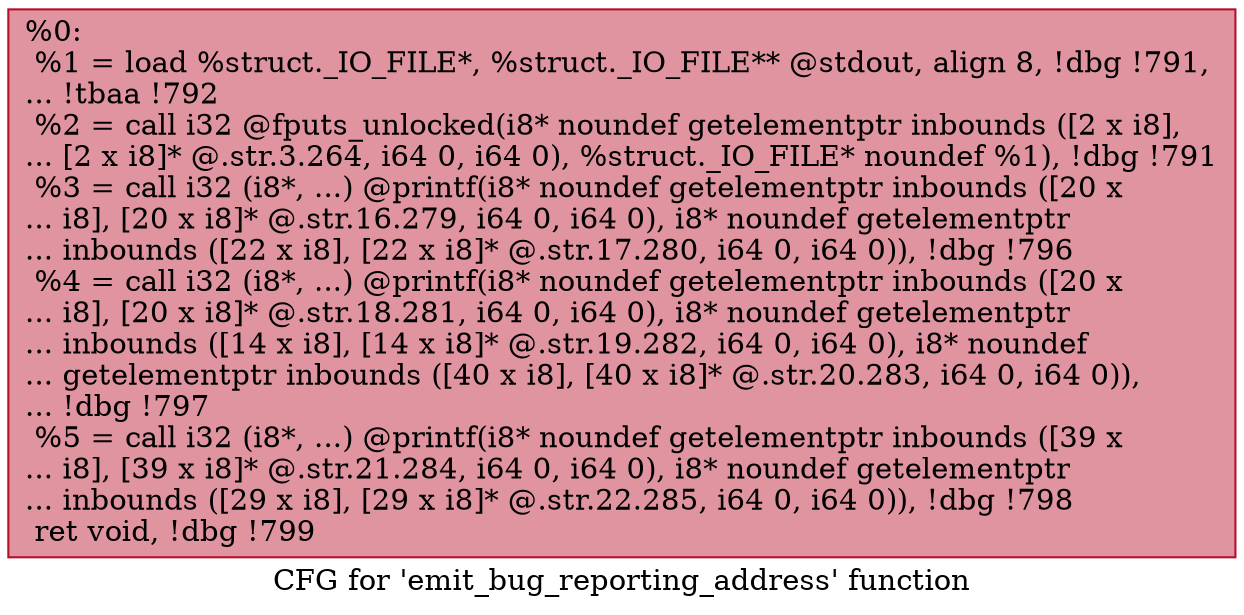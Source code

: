 digraph "CFG for 'emit_bug_reporting_address' function" {
	label="CFG for 'emit_bug_reporting_address' function";

	Node0x26f9b40 [shape=record,color="#b70d28ff", style=filled, fillcolor="#b70d2870",label="{%0:\l  %1 = load %struct._IO_FILE*, %struct._IO_FILE** @stdout, align 8, !dbg !791,\l... !tbaa !792\l  %2 = call i32 @fputs_unlocked(i8* noundef getelementptr inbounds ([2 x i8],\l... [2 x i8]* @.str.3.264, i64 0, i64 0), %struct._IO_FILE* noundef %1), !dbg !791\l  %3 = call i32 (i8*, ...) @printf(i8* noundef getelementptr inbounds ([20 x\l... i8], [20 x i8]* @.str.16.279, i64 0, i64 0), i8* noundef getelementptr\l... inbounds ([22 x i8], [22 x i8]* @.str.17.280, i64 0, i64 0)), !dbg !796\l  %4 = call i32 (i8*, ...) @printf(i8* noundef getelementptr inbounds ([20 x\l... i8], [20 x i8]* @.str.18.281, i64 0, i64 0), i8* noundef getelementptr\l... inbounds ([14 x i8], [14 x i8]* @.str.19.282, i64 0, i64 0), i8* noundef\l... getelementptr inbounds ([40 x i8], [40 x i8]* @.str.20.283, i64 0, i64 0)),\l... !dbg !797\l  %5 = call i32 (i8*, ...) @printf(i8* noundef getelementptr inbounds ([39 x\l... i8], [39 x i8]* @.str.21.284, i64 0, i64 0), i8* noundef getelementptr\l... inbounds ([29 x i8], [29 x i8]* @.str.22.285, i64 0, i64 0)), !dbg !798\l  ret void, !dbg !799\l}"];
}
